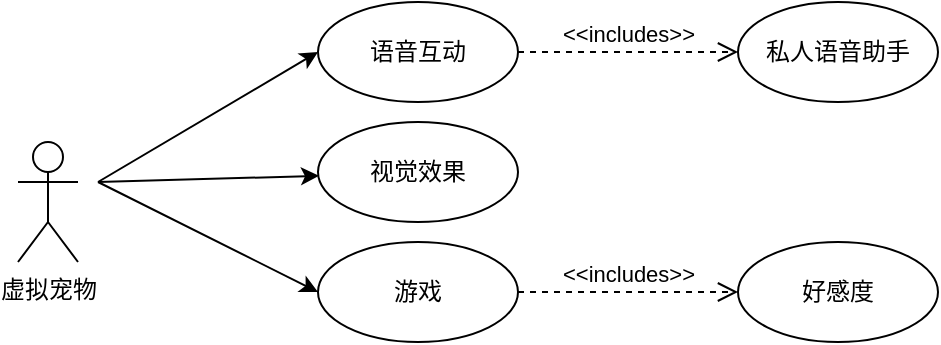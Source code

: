 <mxfile version="21.0.10" type="device"><diagram id="oA-TkQF_Jd05DWjJpFZ_" name="第 1 页"><mxGraphModel dx="1434" dy="795" grid="1" gridSize="10" guides="1" tooltips="1" connect="1" arrows="1" fold="1" page="1" pageScale="1" pageWidth="827" pageHeight="1169" math="0" shadow="0"><root><mxCell id="0"/><mxCell id="1" parent="0"/><mxCell id="NF1_Xb9s0-8Pe-3kp1eb-1" value="虚拟宠物" style="shape=umlActor;verticalLabelPosition=bottom;verticalAlign=top;html=1;outlineConnect=0;rounded=0;" vertex="1" parent="1"><mxGeometry x="180" y="320" width="30" height="60" as="geometry"/></mxCell><mxCell id="NF1_Xb9s0-8Pe-3kp1eb-2" value="" style="endArrow=classic;html=1;rounded=0;entryX=0;entryY=0.5;entryDx=0;entryDy=0;" edge="1" parent="1" target="NF1_Xb9s0-8Pe-3kp1eb-3"><mxGeometry width="50" height="50" relative="1" as="geometry"><mxPoint x="220" y="340" as="sourcePoint"/><mxPoint x="310" y="310" as="targetPoint"/></mxGeometry></mxCell><mxCell id="NF1_Xb9s0-8Pe-3kp1eb-3" value="语音互动" style="ellipse;whiteSpace=wrap;html=1;rounded=0;" vertex="1" parent="1"><mxGeometry x="330" y="250" width="100" height="50" as="geometry"/></mxCell><mxCell id="NF1_Xb9s0-8Pe-3kp1eb-4" value="视觉效果" style="ellipse;whiteSpace=wrap;html=1;rounded=0;" vertex="1" parent="1"><mxGeometry x="330" y="310" width="100" height="50" as="geometry"/></mxCell><mxCell id="NF1_Xb9s0-8Pe-3kp1eb-5" value="" style="endArrow=classic;html=1;rounded=0;entryX=0.005;entryY=0.538;entryDx=0;entryDy=0;entryPerimeter=0;" edge="1" parent="1" target="NF1_Xb9s0-8Pe-3kp1eb-4"><mxGeometry width="50" height="50" relative="1" as="geometry"><mxPoint x="220" y="340" as="sourcePoint"/><mxPoint x="319" y="315" as="targetPoint"/></mxGeometry></mxCell><mxCell id="NF1_Xb9s0-8Pe-3kp1eb-6" value="游戏" style="ellipse;whiteSpace=wrap;html=1;rounded=0;" vertex="1" parent="1"><mxGeometry x="330" y="370" width="100" height="50" as="geometry"/></mxCell><mxCell id="NF1_Xb9s0-8Pe-3kp1eb-7" value="" style="endArrow=classic;html=1;rounded=0;entryX=0;entryY=0.5;entryDx=0;entryDy=0;" edge="1" parent="1" target="NF1_Xb9s0-8Pe-3kp1eb-6"><mxGeometry width="50" height="50" relative="1" as="geometry"><mxPoint x="220" y="340" as="sourcePoint"/><mxPoint x="320" y="377" as="targetPoint"/></mxGeometry></mxCell><mxCell id="NF1_Xb9s0-8Pe-3kp1eb-8" value="&amp;lt;&amp;lt;includes&amp;gt;&amp;gt;" style="endArrow=open;startArrow=none;endFill=0;startFill=0;endSize=8;html=1;verticalAlign=bottom;dashed=1;labelBackgroundColor=none;rounded=0;exitX=1;exitY=0.5;exitDx=0;exitDy=0;entryX=0;entryY=0.5;entryDx=0;entryDy=0;" edge="1" parent="1" source="NF1_Xb9s0-8Pe-3kp1eb-6" target="NF1_Xb9s0-8Pe-3kp1eb-9"><mxGeometry width="160" relative="1" as="geometry"><mxPoint x="440" y="390" as="sourcePoint"/><mxPoint x="540" y="400" as="targetPoint"/></mxGeometry></mxCell><mxCell id="NF1_Xb9s0-8Pe-3kp1eb-9" value="好感度" style="ellipse;whiteSpace=wrap;html=1;rounded=0;" vertex="1" parent="1"><mxGeometry x="540" y="370" width="100" height="50" as="geometry"/></mxCell><mxCell id="NF1_Xb9s0-8Pe-3kp1eb-10" value="私人语音助手" style="ellipse;whiteSpace=wrap;html=1;rounded=0;" vertex="1" parent="1"><mxGeometry x="540" y="250" width="100" height="50" as="geometry"/></mxCell><mxCell id="NF1_Xb9s0-8Pe-3kp1eb-11" value="&amp;lt;&amp;lt;includes&amp;gt;&amp;gt;" style="endArrow=open;startArrow=none;endFill=0;startFill=0;endSize=8;html=1;verticalAlign=bottom;dashed=1;labelBackgroundColor=none;rounded=0;exitX=1;exitY=0.5;exitDx=0;exitDy=0;entryX=0;entryY=0.5;entryDx=0;entryDy=0;" edge="1" parent="1" source="NF1_Xb9s0-8Pe-3kp1eb-3" target="NF1_Xb9s0-8Pe-3kp1eb-10"><mxGeometry width="160" relative="1" as="geometry"><mxPoint x="440" y="269.51" as="sourcePoint"/><mxPoint x="550" y="269.51" as="targetPoint"/></mxGeometry></mxCell></root></mxGraphModel></diagram></mxfile>
